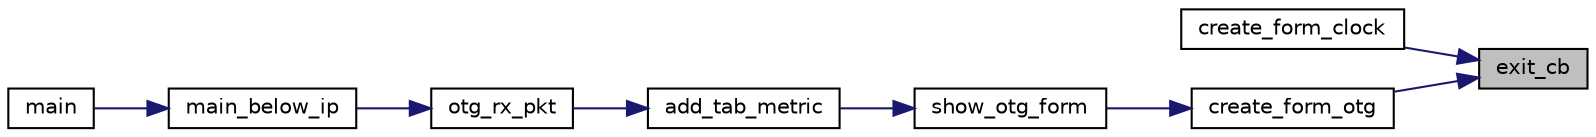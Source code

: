 digraph "exit_cb"
{
 // LATEX_PDF_SIZE
  edge [fontname="Helvetica",fontsize="10",labelfontname="Helvetica",labelfontsize="10"];
  node [fontname="Helvetica",fontsize="10",shape=record];
  rankdir="RL";
  Node1 [label="exit_cb",height=0.2,width=0.4,color="black", fillcolor="grey75", style="filled", fontcolor="black",tooltip=" "];
  Node1 -> Node2 [dir="back",color="midnightblue",fontsize="10",style="solid",fontname="Helvetica"];
  Node2 [label="create_form_clock",height=0.2,width=0.4,color="black", fillcolor="white", style="filled",URL="$otg__form_8h.html#acb387ff9229e580b2ff6f9fe0fa39c1b",tooltip=" "];
  Node1 -> Node3 [dir="back",color="midnightblue",fontsize="10",style="solid",fontname="Helvetica"];
  Node3 [label="create_form_otg",height=0.2,width=0.4,color="black", fillcolor="white", style="filled",URL="$otg__form_8h.html#a74db676f5cd1dbd82015c2ba3ff940f5",tooltip=" "];
  Node3 -> Node4 [dir="back",color="midnightblue",fontsize="10",style="solid",fontname="Helvetica"];
  Node4 [label="show_otg_form",height=0.2,width=0.4,color="black", fillcolor="white", style="filled",URL="$otg__form_8h.html#aaf27b1283a199a9fc096d34266260876",tooltip=" "];
  Node4 -> Node5 [dir="back",color="midnightblue",fontsize="10",style="solid",fontname="Helvetica"];
  Node5 [label="add_tab_metric",height=0.2,width=0.4,color="black", fillcolor="white", style="filled",URL="$otg__form_8h.html#a45e12dd50f243e2cb4e5f4020ecb3a88",tooltip=" "];
  Node5 -> Node6 [dir="back",color="midnightblue",fontsize="10",style="solid",fontname="Helvetica"];
  Node6 [label="otg_rx_pkt",height=0.2,width=0.4,color="black", fillcolor="white", style="filled",URL="$otg__rx_8h.html#aaa02b7a865eb1b258b80bd784fd80a81",tooltip="check if the packet is well received and do measurements: one way delay, throughput,..."];
  Node6 -> Node7 [dir="back",color="midnightblue",fontsize="10",style="solid",fontname="Helvetica"];
  Node7 [label="main_below_ip",height=0.2,width=0.4,color="black", fillcolor="white", style="filled",URL="$UTIL_2OTG_2main_8c.html#a23bf5b2f255af32ebb99fa4c201c0e6e",tooltip=" "];
  Node7 -> Node8 [dir="back",color="midnightblue",fontsize="10",style="solid",fontname="Helvetica"];
  Node8 [label="main",height=0.2,width=0.4,color="black", fillcolor="white", style="filled",URL="$UTIL_2OTG_2main_8c.html#a3c04138a5bfe5d72780bb7e82a18e627",tooltip=" "];
}
